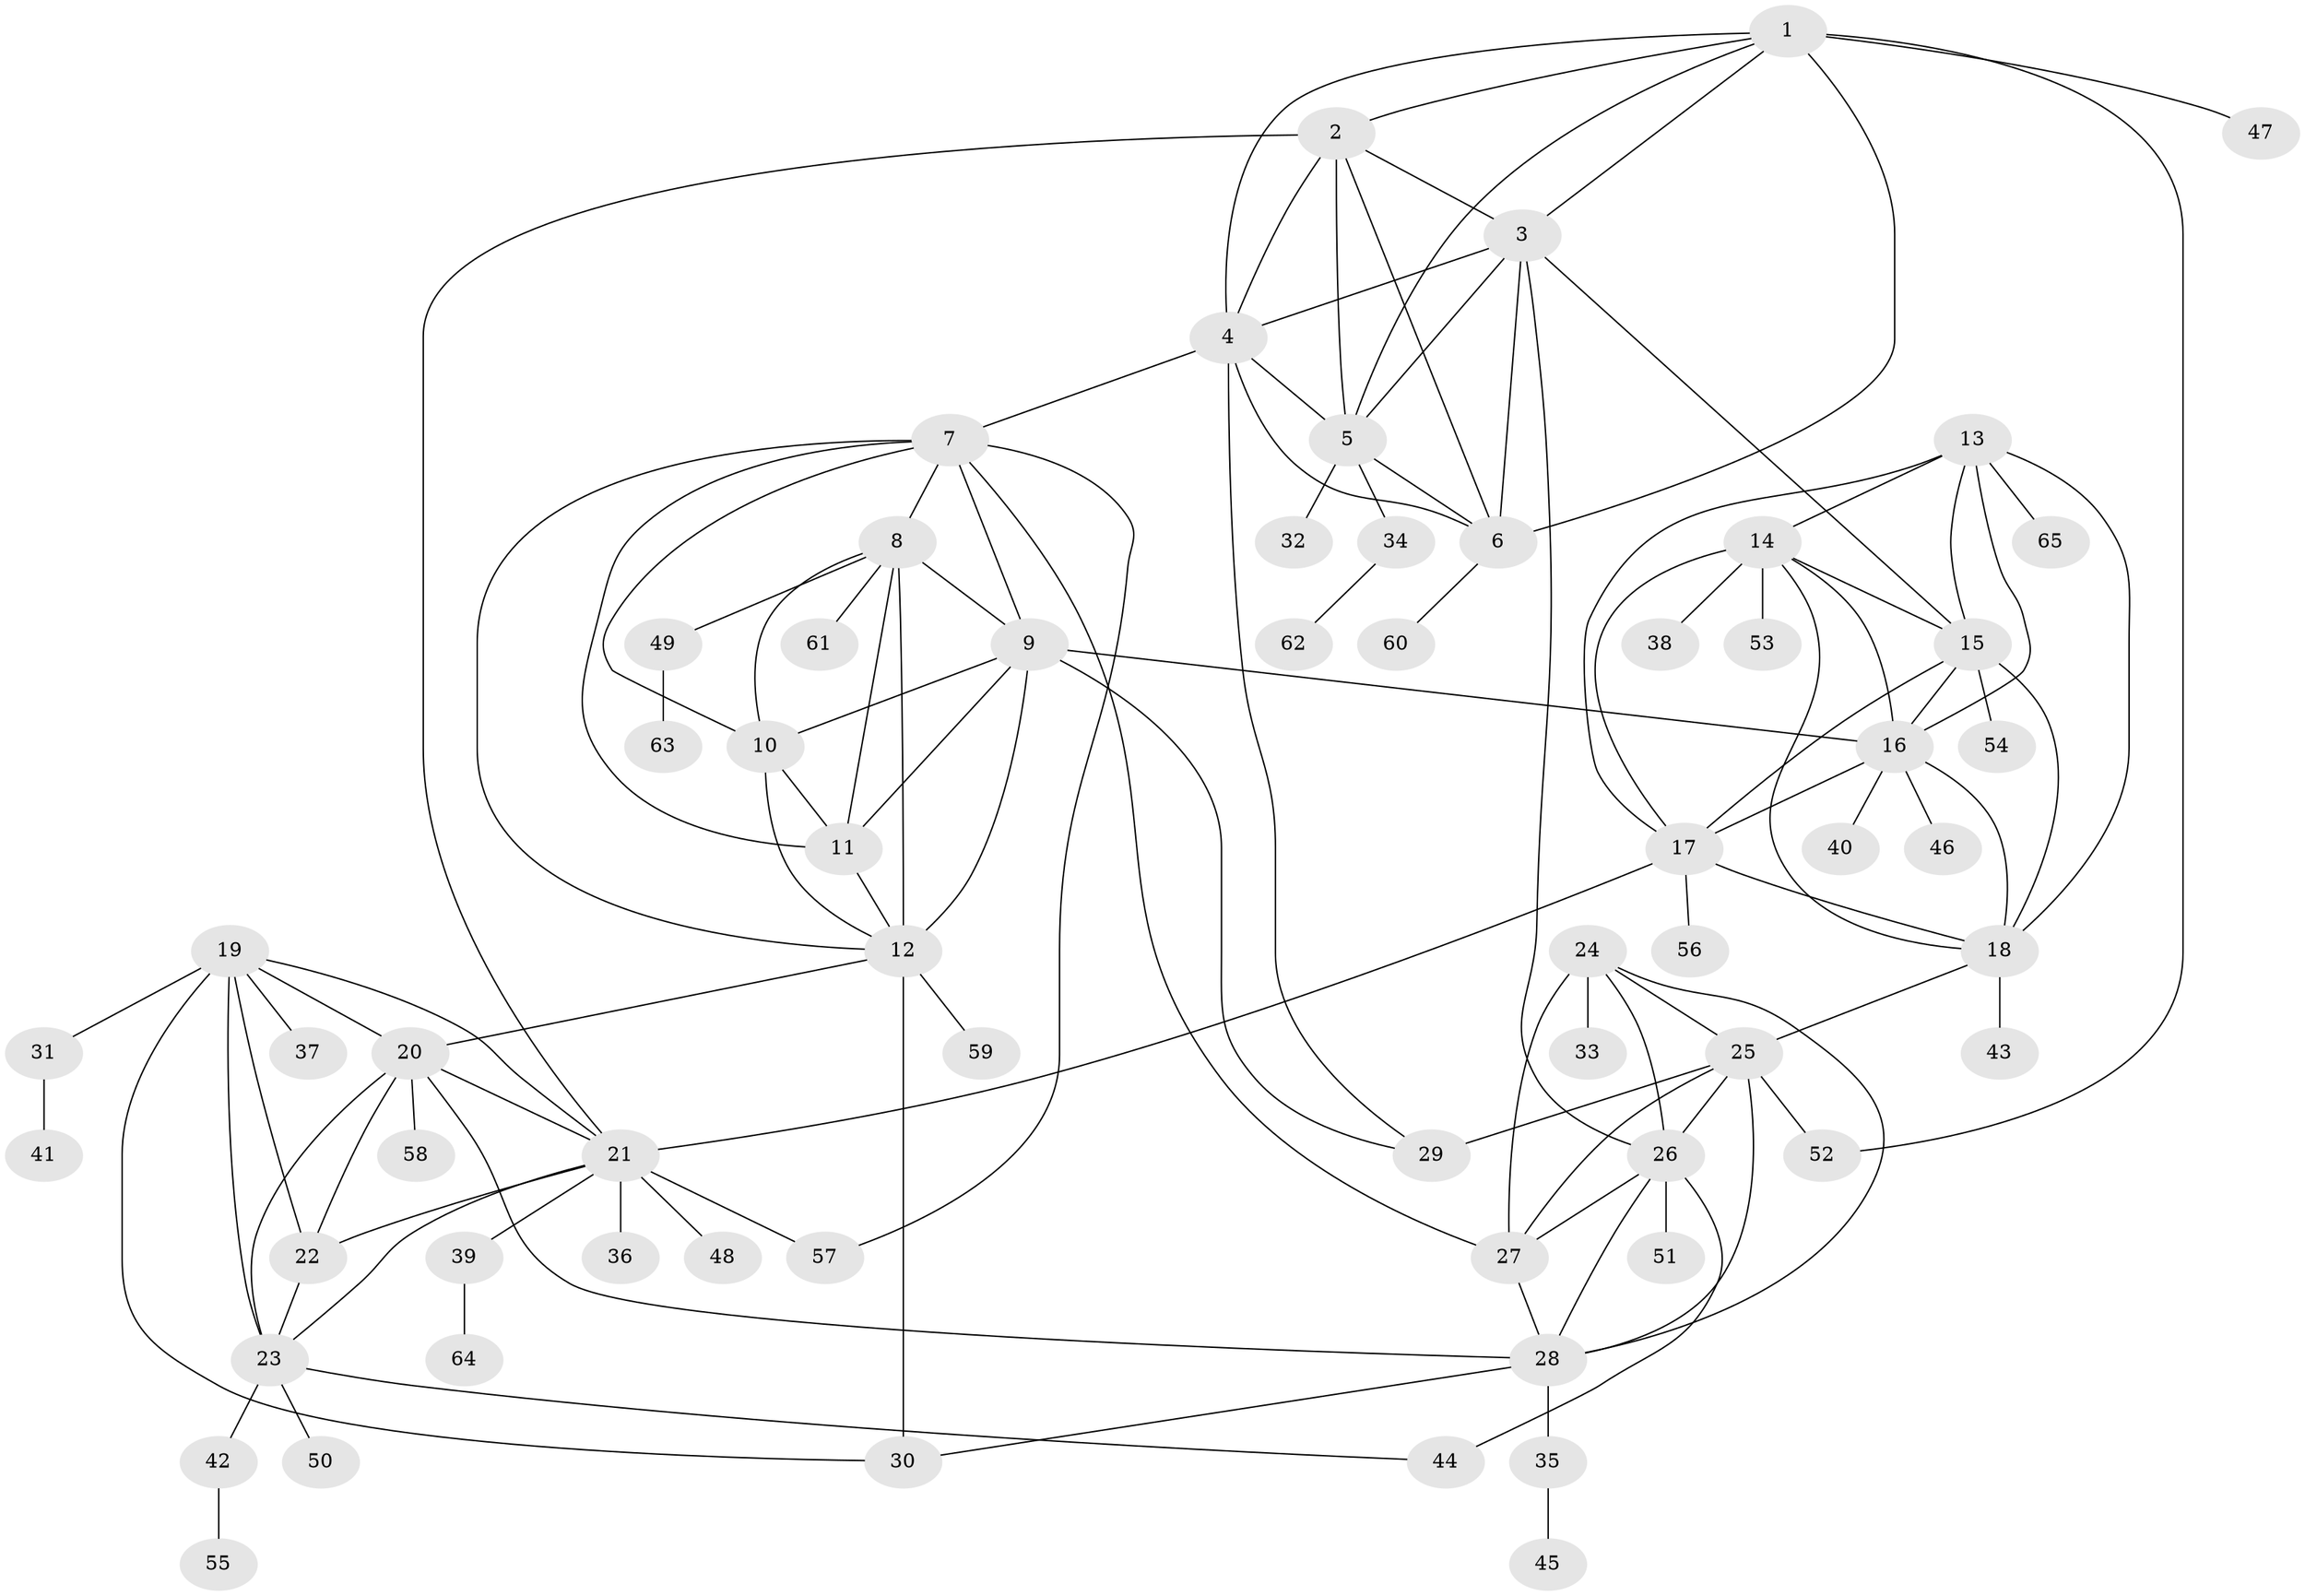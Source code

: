 // original degree distribution, {9: 0.038461538461538464, 7: 0.038461538461538464, 8: 0.05384615384615385, 10: 0.023076923076923078, 6: 0.023076923076923078, 11: 0.015384615384615385, 5: 0.015384615384615385, 13: 0.007692307692307693, 12: 0.015384615384615385, 1: 0.5615384615384615, 2: 0.17692307692307693, 3: 0.03076923076923077}
// Generated by graph-tools (version 1.1) at 2025/37/03/09/25 02:37:38]
// undirected, 65 vertices, 119 edges
graph export_dot {
graph [start="1"]
  node [color=gray90,style=filled];
  1;
  2;
  3;
  4;
  5;
  6;
  7;
  8;
  9;
  10;
  11;
  12;
  13;
  14;
  15;
  16;
  17;
  18;
  19;
  20;
  21;
  22;
  23;
  24;
  25;
  26;
  27;
  28;
  29;
  30;
  31;
  32;
  33;
  34;
  35;
  36;
  37;
  38;
  39;
  40;
  41;
  42;
  43;
  44;
  45;
  46;
  47;
  48;
  49;
  50;
  51;
  52;
  53;
  54;
  55;
  56;
  57;
  58;
  59;
  60;
  61;
  62;
  63;
  64;
  65;
  1 -- 2 [weight=1.0];
  1 -- 3 [weight=1.0];
  1 -- 4 [weight=1.0];
  1 -- 5 [weight=1.0];
  1 -- 6 [weight=1.0];
  1 -- 47 [weight=1.0];
  1 -- 52 [weight=2.0];
  2 -- 3 [weight=1.0];
  2 -- 4 [weight=1.0];
  2 -- 5 [weight=1.0];
  2 -- 6 [weight=1.0];
  2 -- 21 [weight=1.0];
  3 -- 4 [weight=1.0];
  3 -- 5 [weight=1.0];
  3 -- 6 [weight=1.0];
  3 -- 15 [weight=1.0];
  3 -- 26 [weight=1.0];
  4 -- 5 [weight=1.0];
  4 -- 6 [weight=1.0];
  4 -- 7 [weight=1.0];
  4 -- 29 [weight=1.0];
  5 -- 6 [weight=1.0];
  5 -- 32 [weight=3.0];
  5 -- 34 [weight=1.0];
  6 -- 60 [weight=1.0];
  7 -- 8 [weight=1.0];
  7 -- 9 [weight=1.0];
  7 -- 10 [weight=1.0];
  7 -- 11 [weight=1.0];
  7 -- 12 [weight=1.0];
  7 -- 27 [weight=1.0];
  7 -- 57 [weight=1.0];
  8 -- 9 [weight=1.0];
  8 -- 10 [weight=1.0];
  8 -- 11 [weight=1.0];
  8 -- 12 [weight=1.0];
  8 -- 49 [weight=1.0];
  8 -- 61 [weight=1.0];
  9 -- 10 [weight=1.0];
  9 -- 11 [weight=1.0];
  9 -- 12 [weight=2.0];
  9 -- 16 [weight=1.0];
  9 -- 29 [weight=1.0];
  10 -- 11 [weight=1.0];
  10 -- 12 [weight=1.0];
  11 -- 12 [weight=1.0];
  12 -- 20 [weight=1.0];
  12 -- 30 [weight=1.0];
  12 -- 59 [weight=1.0];
  13 -- 14 [weight=1.0];
  13 -- 15 [weight=1.0];
  13 -- 16 [weight=1.0];
  13 -- 17 [weight=1.0];
  13 -- 18 [weight=1.0];
  13 -- 65 [weight=1.0];
  14 -- 15 [weight=1.0];
  14 -- 16 [weight=1.0];
  14 -- 17 [weight=1.0];
  14 -- 18 [weight=1.0];
  14 -- 38 [weight=1.0];
  14 -- 53 [weight=4.0];
  15 -- 16 [weight=1.0];
  15 -- 17 [weight=1.0];
  15 -- 18 [weight=1.0];
  15 -- 54 [weight=1.0];
  16 -- 17 [weight=1.0];
  16 -- 18 [weight=1.0];
  16 -- 40 [weight=1.0];
  16 -- 46 [weight=1.0];
  17 -- 18 [weight=1.0];
  17 -- 21 [weight=1.0];
  17 -- 56 [weight=1.0];
  18 -- 25 [weight=1.0];
  18 -- 43 [weight=4.0];
  19 -- 20 [weight=2.0];
  19 -- 21 [weight=2.0];
  19 -- 22 [weight=4.0];
  19 -- 23 [weight=2.0];
  19 -- 30 [weight=1.0];
  19 -- 31 [weight=1.0];
  19 -- 37 [weight=1.0];
  20 -- 21 [weight=1.0];
  20 -- 22 [weight=1.0];
  20 -- 23 [weight=1.0];
  20 -- 28 [weight=1.0];
  20 -- 58 [weight=1.0];
  21 -- 22 [weight=1.0];
  21 -- 23 [weight=1.0];
  21 -- 36 [weight=1.0];
  21 -- 39 [weight=1.0];
  21 -- 48 [weight=1.0];
  21 -- 57 [weight=2.0];
  22 -- 23 [weight=1.0];
  23 -- 42 [weight=1.0];
  23 -- 44 [weight=1.0];
  23 -- 50 [weight=1.0];
  24 -- 25 [weight=1.0];
  24 -- 26 [weight=1.0];
  24 -- 27 [weight=2.0];
  24 -- 28 [weight=1.0];
  24 -- 33 [weight=1.0];
  25 -- 26 [weight=1.0];
  25 -- 27 [weight=2.0];
  25 -- 28 [weight=1.0];
  25 -- 29 [weight=4.0];
  25 -- 52 [weight=1.0];
  26 -- 27 [weight=2.0];
  26 -- 28 [weight=1.0];
  26 -- 44 [weight=2.0];
  26 -- 51 [weight=1.0];
  27 -- 28 [weight=2.0];
  28 -- 30 [weight=1.0];
  28 -- 35 [weight=4.0];
  31 -- 41 [weight=1.0];
  34 -- 62 [weight=1.0];
  35 -- 45 [weight=1.0];
  39 -- 64 [weight=1.0];
  42 -- 55 [weight=1.0];
  49 -- 63 [weight=1.0];
}
